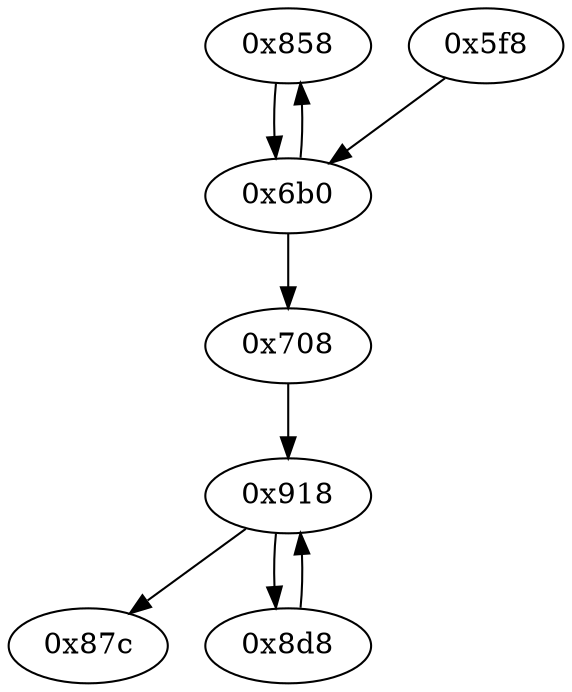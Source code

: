 strict digraph "" {
	graph ["edge"="{}",
		file="/Users/mark/Documents/deobfus-2019-ccs/ALL-CFG/small-programs/1b-1-1-0-0-dc-2-0-1/1528_recovered.dot",
		"graph"="{u'file': u'/Users/mark/Documents/deobfus-2019-ccs/ALL-CFG/small-programs/1b-1-1-0-0-dc-2-0-1/1528_recovered.dot'}",
		"node"="{u'opcode': u''}"
	];
	"0x858"	 [opcode="[u'ldr', u'ldr', u'add', u'str', u'ldr', u'add', u'str', u'ldr', u'b']"];
	"0x6b0"	 [opcode="[u'ldr', u'str', u'ldr', u'str', u'ldr', u'ldr', u'ldr', u'cmp', u'mov', u'b']"];
	"0x858" -> "0x6b0";
	"0x87c"	 [opcode="[u'ldr', u'ldr', u'ldr', u'ldr', u'mov', u'sub', u'cmp', u'mul', u'mov', u'mov', u'mvn', u'orr', u'cmn', u'mov', u'teq', u'ldr', \
u'mov', u'cmn', u'mov', u'mov', u'cmp', u'mov', u'b']"];
	"0x708"	 [opcode="[u'ldr', u'ldr', u'mov', u'b']"];
	"0x918"	 [opcode="[u'ldr', u'str', u'str', u'ldr', u'rsb', u'mvn', u'mul', u'eor', u'and', u'ldr', u'mov', u'mov', u'ldr', u'cmp', u'mov', u'cmp', \
u'mov', u'mov', u'cmp', u'mov', u'mov', u'teq', u'mov', u'b']"];
	"0x708" -> "0x918";
	"0x918" -> "0x87c";
	"0x8d8"	 [opcode="[u'ldr', u'ldr', u'rsb', u'sub', u'rsb', u'ldr', u'rsb', u'rsb', u'ldr', u'b']"];
	"0x918" -> "0x8d8";
	"0x6b0" -> "0x858";
	"0x6b0" -> "0x708";
	"0x8d8" -> "0x918";
	"0x5f8"	 [opcode="[u'push', u'add', u'sub', u'mov', u'str', u'mvn', u'str', u'ldr', u'ldr', u'ldr', u'ldr', u'str', u'ldr', u'str', u'ldr', u'ldr', \
u'add', u'str', u'ldr', u'str', u'add', u'str', u'mov', u'str', u'mov', u'b']"];
	"0x5f8" -> "0x6b0";
}
